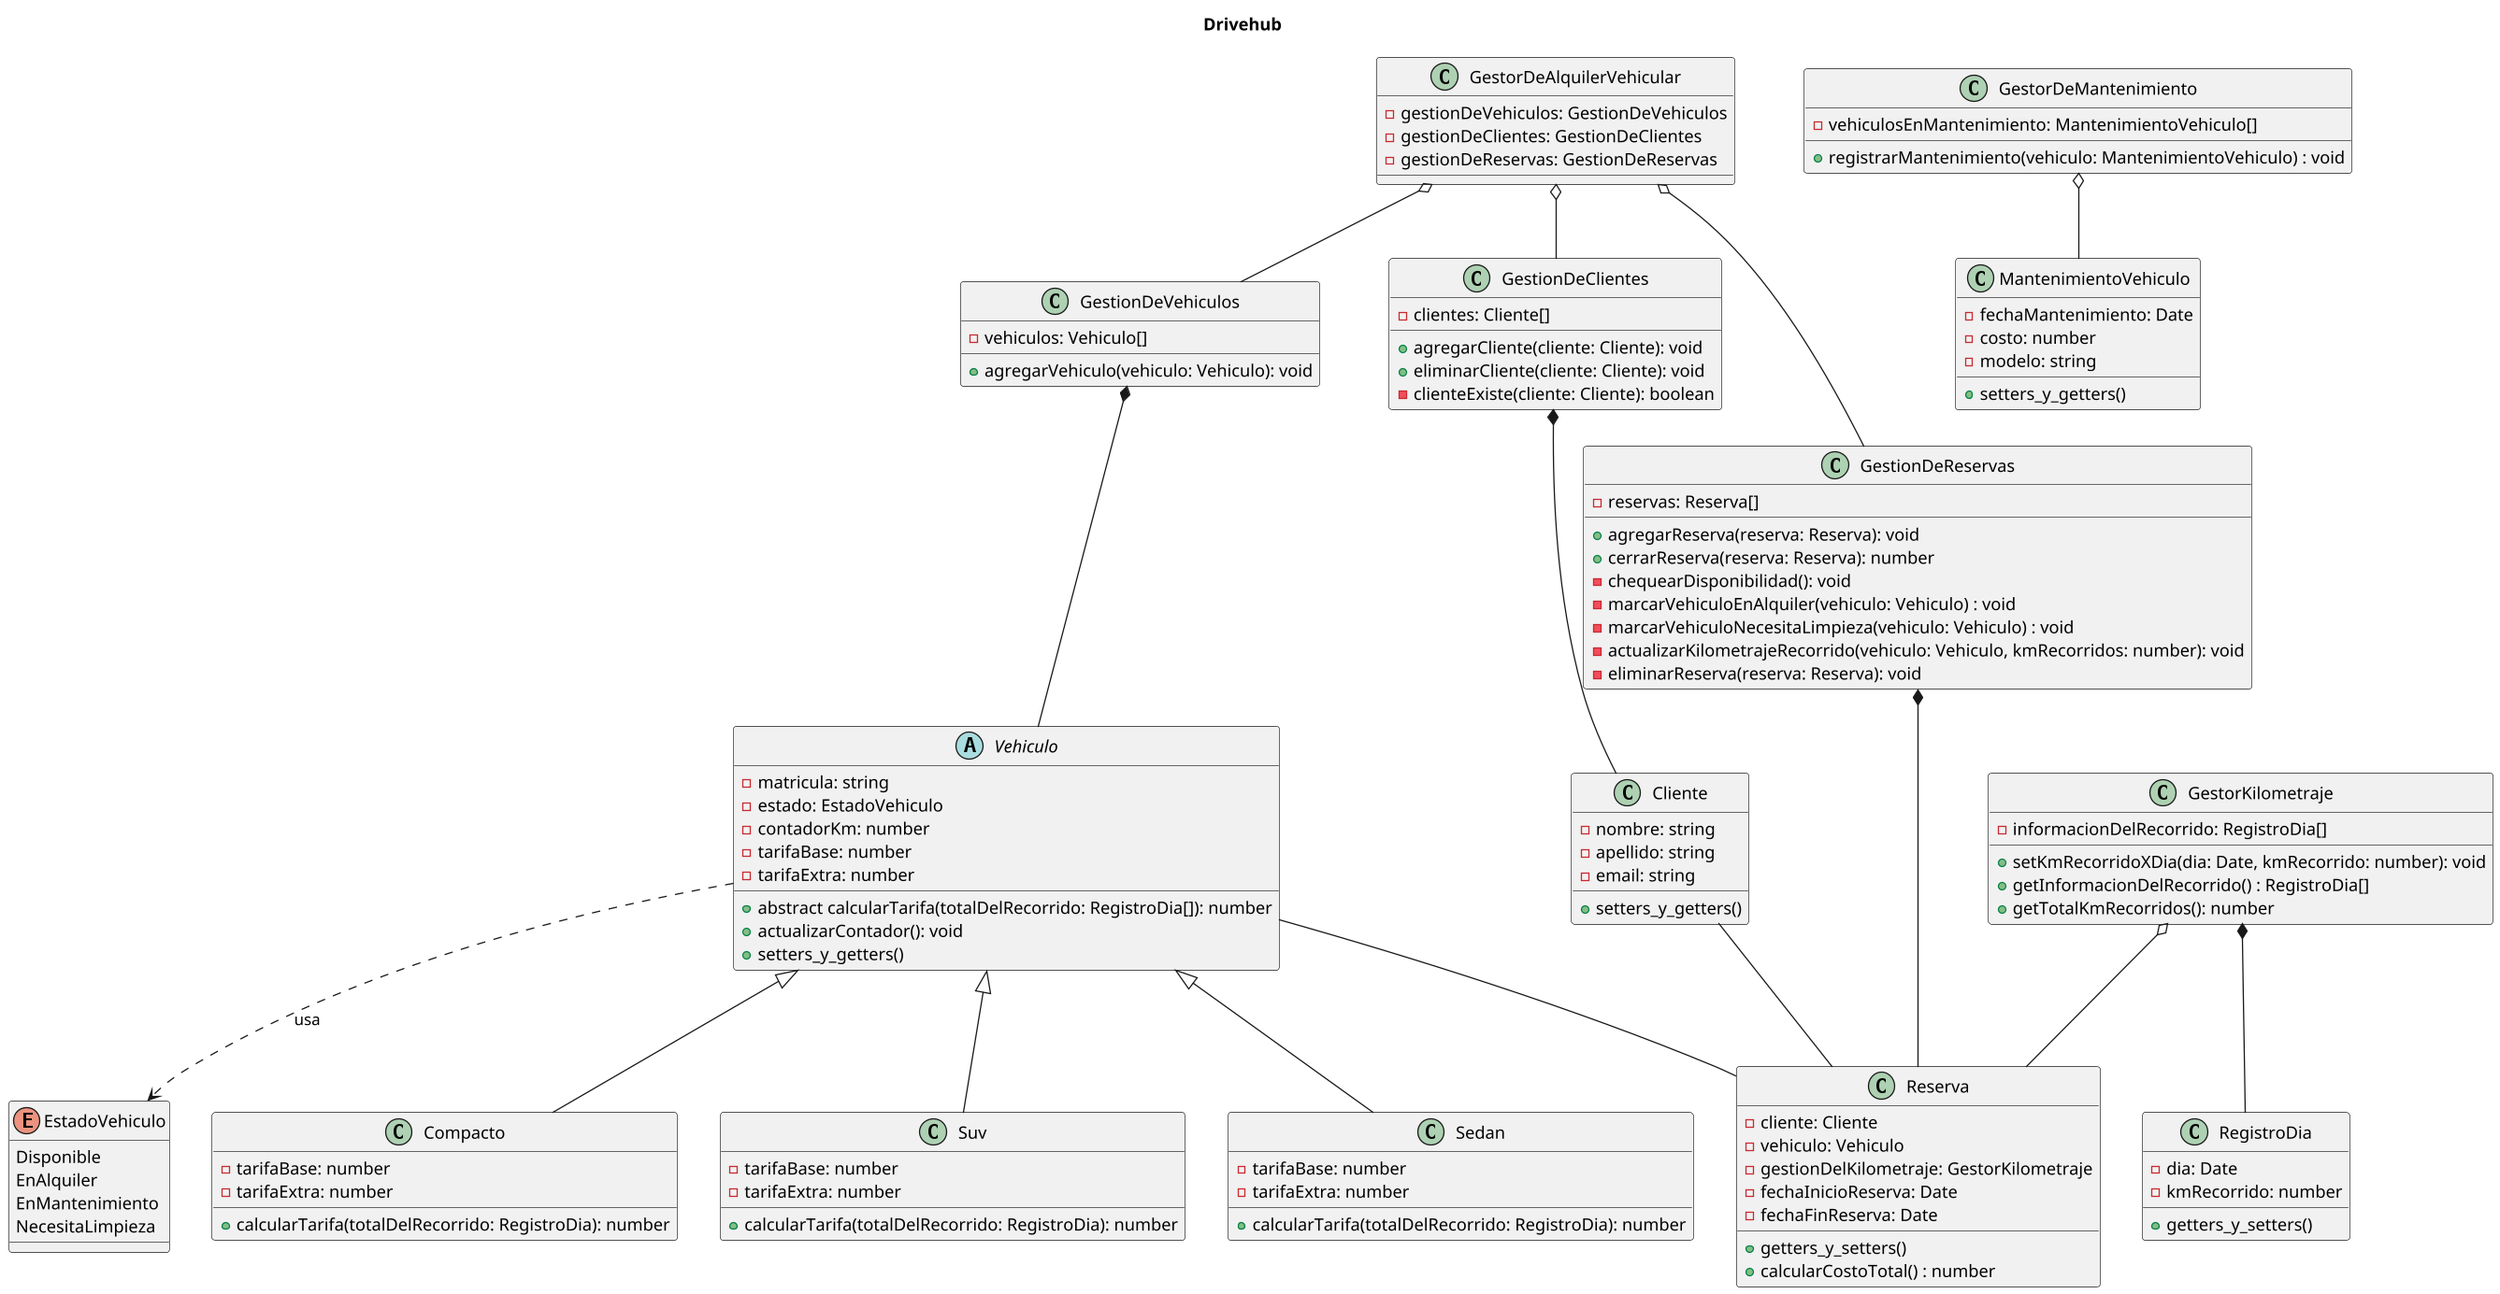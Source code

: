 @startuml TP

title "Drivehub"
scale 1.3

enum EstadoVehiculo {
   Disponible
   EnAlquiler
   EnMantenimiento
   NecesitaLimpieza
}

' Vehiculos
abstract class Vehiculo{
   -matricula: string
   -estado: EstadoVehiculo
   -contadorKm: number
   -tarifaBase: number
   -tarifaExtra: number

   + abstract calcularTarifa(totalDelRecorrido: RegistroDia[]): number
   + actualizarContador(): void
   + setters_y_getters()
}

class Compacto{
   -tarifaBase: number
   -tarifaExtra: number
   + calcularTarifa(totalDelRecorrido: RegistroDia): number
}

class Suv{
   -tarifaBase: number
   -tarifaExtra: number
   + calcularTarifa(totalDelRecorrido: RegistroDia): number
}

class Sedan{
   -tarifaBase: number
   -tarifaExtra: number
   + calcularTarifa(totalDelRecorrido: RegistroDia): number
}

Vehiculo <|-- Compacto
Vehiculo <|-- Sedan
Vehiculo <|-- Suv

' Clientes
class Cliente{
   -nombre: string
   -apellido: string
   -email: string
   
   + setters_y_getters()
}

class GestionDeClientes{
   - clientes: Cliente[]
   + agregarCliente(cliente: Cliente): void
   + eliminarCliente(cliente: Cliente): void
   - clienteExiste(cliente: Cliente): boolean
}

GestionDeClientes *-- Cliente

' Reservas
class Reserva{
   -cliente: Cliente
   -vehiculo: Vehiculo
   -gestionDelKilometraje: GestorKilometraje
   -fechaInicioReserva: Date
   - fechaFinReserva: Date
   
   + getters_y_setters()
   + calcularCostoTotal() : number
}

class RegistroDia{
   - dia: Date
   - kmRecorrido: number
   + getters_y_setters()
}


class GestorKilometraje{
   - informacionDelRecorrido: RegistroDia[]
   + setKmRecorridoXDia(dia: Date, kmRecorrido: number): void
   + getInformacionDelRecorrido() : RegistroDia[]
   + getTotalKmRecorridos(): number
}

class GestionDeReservas{
   -reservas: Reserva[]
   +agregarReserva(reserva: Reserva): void
   +cerrarReserva(reserva: Reserva): number
   -chequearDisponibilidad(): void
   - marcarVehiculoEnAlquiler(vehiculo: Vehiculo) : void
   - marcarVehiculoNecesitaLimpieza(vehiculo: Vehiculo) : void
   - actualizarKilometrajeRecorrido(vehiculo: Vehiculo, kmRecorridos: number): void
   - eliminarReserva(reserva: Reserva): void
}

GestionDeReservas *-- Reserva
GestorKilometraje o-- Reserva

Cliente -- Reserva
Vehiculo -- Reserva

' Vehiculos gestion
class GestionDeVehiculos{
   - vehiculos: Vehiculo[]
   + agregarVehiculo(vehiculo: Vehiculo): void
}

GestionDeVehiculos *-- Vehiculo

' Gestor principal
class GestorDeAlquilerVehicular{
   - gestionDeVehiculos: GestionDeVehiculos
   - gestionDeClientes: GestionDeClientes
   - gestionDeReservas: GestionDeReservas
}

GestorDeAlquilerVehicular o-- GestionDeVehiculos
GestorDeAlquilerVehicular o-- GestionDeReservas
GestorDeAlquilerVehicular o-- GestionDeClientes

' Mantenimiento
class MantenimientoVehiculo{
   -fechaMantenimiento: Date
   -costo: number
   -modelo: string
   + setters_y_getters()
}

class GestorDeMantenimiento{
   - vehiculosEnMantenimiento: MantenimientoVehiculo[]
   + registrarMantenimiento(vehiculo: MantenimientoVehiculo) : void
}

GestorDeMantenimiento o-- MantenimientoVehiculo
GestorKilometraje *-- RegistroDia

Vehiculo ..> EstadoVehiculo : usa

' Dep
